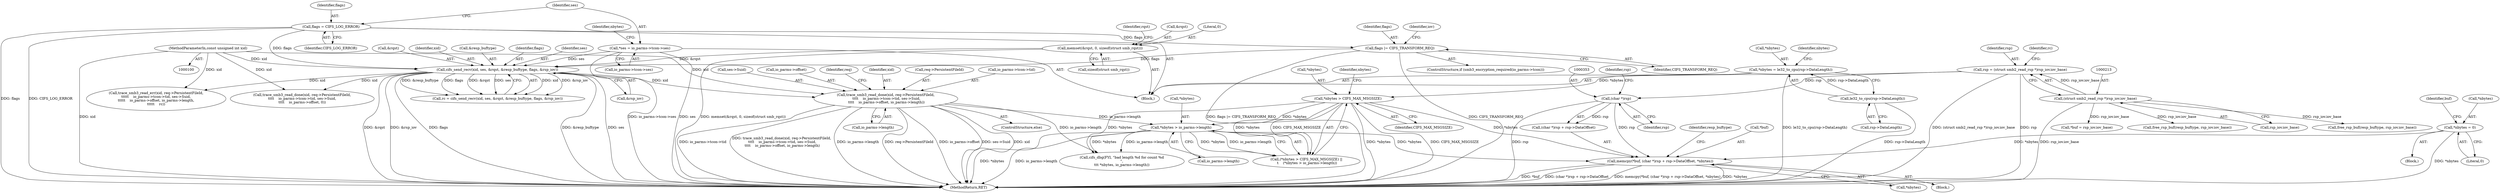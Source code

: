 digraph "0_linux_088aaf17aa79300cab14dbee2569c58cfafd7d6e@API" {
"1000348" [label="(Call,memcpy(*buf, (char *)rsp + rsp->DataOffset, *nbytes))"];
"1000352" [label="(Call,(char *)rsp)"];
"1000210" [label="(Call,rsp = (struct smb2_read_rsp *)rsp_iov.iov_base)"];
"1000212" [label="(Call,(struct smb2_read_rsp *)rsp_iov.iov_base)"];
"1000317" [label="(Call,*nbytes > CIFS_MAX_MSGSIZE)"];
"1000308" [label="(Call,*nbytes = le32_to_cpu(rsp->DataLength))"];
"1000311" [label="(Call,le32_to_cpu(rsp->DataLength))"];
"1000321" [label="(Call,*nbytes > io_parms->length)"];
"1000287" [label="(Call,trace_smb3_read_done(xid, req->PersistentFileId,\n \t\t\t\t    io_parms->tcon->tid, ses->Suid,\n \t\t\t\t    io_parms->offset, io_parms->length))"];
"1000200" [label="(Call,cifs_send_recv(xid, ses, &rqst, &resp_buftype, flags, &rsp_iov))"];
"1000101" [label="(MethodParameterIn,const unsigned int xid)"];
"1000130" [label="(Call,*ses = io_parms->tcon->ses)"];
"1000182" [label="(Call,memset(&rqst, 0, sizeof(struct smb_rqst)))"];
"1000163" [label="(Call,flags |= CIFS_TRANSFORM_REQ)"];
"1000126" [label="(Call,flags = CIFS_LOG_ERROR)"];
"1000340" [label="(Call,*nbytes = 0)"];
"1000214" [label="(Call,rsp_iov.iov_base)"];
"1000218" [label="(Identifier,rc)"];
"1000341" [label="(Call,*nbytes)"];
"1000322" [label="(Call,*nbytes)"];
"1000183" [label="(Call,&rqst)"];
"1000297" [label="(Call,ses->Suid)"];
"1000321" [label="(Call,*nbytes > io_parms->length)"];
"1000211" [label="(Identifier,rsp)"];
"1000130" [label="(Call,*ses = io_parms->tcon->ses)"];
"1000200" [label="(Call,cifs_send_recv(xid, ses, &rqst, &resp_buftype, flags, &rsp_iov))"];
"1000139" [label="(Identifier,nbytes)"];
"1000158" [label="(ControlStructure,if (smb3_encryption_required(io_parms->tcon)))"];
"1000311" [label="(Call,le32_to_cpu(rsp->DataLength))"];
"1000207" [label="(Identifier,flags)"];
"1000165" [label="(Identifier,CIFS_TRANSFORM_REQ)"];
"1000323" [label="(Identifier,nbytes)"];
"1000163" [label="(Call,flags |= CIFS_TRANSFORM_REQ)"];
"1000317" [label="(Call,*nbytes > CIFS_MAX_MSGSIZE)"];
"1000202" [label="(Identifier,ses)"];
"1000169" [label="(Identifier,iov)"];
"1000286" [label="(ControlStructure,else)"];
"1000208" [label="(Call,&rsp_iov)"];
"1000300" [label="(Call,io_parms->offset)"];
"1000349" [label="(Call,*buf)"];
"1000320" [label="(Identifier,CIFS_MAX_MSGSIZE)"];
"1000106" [label="(Block,)"];
"1000307" [label="(Identifier,req)"];
"1000212" [label="(Call,(struct smb2_read_rsp *)rsp_iov.iov_base)"];
"1000235" [label="(Call,trace_smb3_read_err(xid, req->PersistentFileId,\n\t\t\t\t\t    io_parms->tcon->tid, ses->Suid,\n\t\t\t\t\t    io_parms->offset, io_parms->length,\n\t\t\t\t\t    rc))"];
"1000203" [label="(Call,&rqst)"];
"1000356" [label="(Identifier,rsp)"];
"1000328" [label="(Call,cifs_dbg(FYI, \"bad length %d for count %d\n\",\n\t\t\t *nbytes, io_parms->length))"];
"1000358" [label="(Call,*nbytes)"];
"1000132" [label="(Call,io_parms->tcon->ses)"];
"1000288" [label="(Identifier,xid)"];
"1000201" [label="(Identifier,xid)"];
"1000324" [label="(Call,io_parms->length)"];
"1000273" [label="(Call,free_rsp_buf(resp_buftype, rsp_iov.iov_base))"];
"1000210" [label="(Call,rsp = (struct smb2_read_rsp *)rsp_iov.iov_base)"];
"1000312" [label="(Call,rsp->DataLength)"];
"1000256" [label="(Call,trace_smb3_read_done(xid, req->PersistentFileId,\n\t\t\t\t    io_parms->tcon->tid, ses->Suid,\n\t\t\t\t    io_parms->offset, 0))"];
"1000371" [label="(Call,*buf = rsp_iov.iov_base)"];
"1000289" [label="(Call,req->PersistentFileId)"];
"1000303" [label="(Call,io_parms->length)"];
"1000346" [label="(Identifier,buf)"];
"1000126" [label="(Call,flags = CIFS_LOG_ERROR)"];
"1000292" [label="(Call,io_parms->tcon->tid)"];
"1000186" [label="(Call,sizeof(struct smb_rqst))"];
"1000185" [label="(Literal,0)"];
"1000352" [label="(Call,(char *)rsp)"];
"1000287" [label="(Call,trace_smb3_read_done(xid, req->PersistentFileId,\n \t\t\t\t    io_parms->tcon->tid, ses->Suid,\n \t\t\t\t    io_parms->offset, io_parms->length))"];
"1000308" [label="(Call,*nbytes = le32_to_cpu(rsp->DataLength))"];
"1000354" [label="(Identifier,rsp)"];
"1000198" [label="(Call,rc = cifs_send_recv(xid, ses, &rqst, &resp_buftype, flags, &rsp_iov))"];
"1000128" [label="(Identifier,CIFS_LOG_ERROR)"];
"1000340" [label="(Call,*nbytes = 0)"];
"1000316" [label="(Call,(*nbytes > CIFS_MAX_MSGSIZE) ||\n \t    (*nbytes > io_parms->length))"];
"1000190" [label="(Identifier,rqst)"];
"1000318" [label="(Call,*nbytes)"];
"1000319" [label="(Identifier,nbytes)"];
"1000327" [label="(Block,)"];
"1000348" [label="(Call,memcpy(*buf, (char *)rsp + rsp->DataOffset, *nbytes))"];
"1000361" [label="(Identifier,resp_buftype)"];
"1000351" [label="(Call,(char *)rsp + rsp->DataOffset)"];
"1000205" [label="(Call,&resp_buftype)"];
"1000164" [label="(Identifier,flags)"];
"1000131" [label="(Identifier,ses)"];
"1000396" [label="(MethodReturn,RET)"];
"1000127" [label="(Identifier,flags)"];
"1000182" [label="(Call,memset(&rqst, 0, sizeof(struct smb_rqst)))"];
"1000360" [label="(Call,free_rsp_buf(resp_buftype, rsp_iov.iov_base))"];
"1000343" [label="(Literal,0)"];
"1000101" [label="(MethodParameterIn,const unsigned int xid)"];
"1000347" [label="(Block,)"];
"1000309" [label="(Call,*nbytes)"];
"1000348" -> "1000347"  [label="AST: "];
"1000348" -> "1000358"  [label="CFG: "];
"1000349" -> "1000348"  [label="AST: "];
"1000351" -> "1000348"  [label="AST: "];
"1000358" -> "1000348"  [label="AST: "];
"1000361" -> "1000348"  [label="CFG: "];
"1000348" -> "1000396"  [label="DDG: *buf"];
"1000348" -> "1000396"  [label="DDG: (char *)rsp + rsp->DataOffset"];
"1000348" -> "1000396"  [label="DDG: memcpy(*buf, (char *)rsp + rsp->DataOffset, *nbytes)"];
"1000348" -> "1000396"  [label="DDG: *nbytes"];
"1000352" -> "1000348"  [label="DDG: rsp"];
"1000317" -> "1000348"  [label="DDG: *nbytes"];
"1000321" -> "1000348"  [label="DDG: *nbytes"];
"1000340" -> "1000348"  [label="DDG: *nbytes"];
"1000352" -> "1000351"  [label="AST: "];
"1000352" -> "1000354"  [label="CFG: "];
"1000353" -> "1000352"  [label="AST: "];
"1000354" -> "1000352"  [label="AST: "];
"1000356" -> "1000352"  [label="CFG: "];
"1000352" -> "1000396"  [label="DDG: rsp"];
"1000352" -> "1000351"  [label="DDG: rsp"];
"1000210" -> "1000352"  [label="DDG: rsp"];
"1000210" -> "1000106"  [label="AST: "];
"1000210" -> "1000212"  [label="CFG: "];
"1000211" -> "1000210"  [label="AST: "];
"1000212" -> "1000210"  [label="AST: "];
"1000218" -> "1000210"  [label="CFG: "];
"1000210" -> "1000396"  [label="DDG: (struct smb2_read_rsp *)rsp_iov.iov_base"];
"1000210" -> "1000396"  [label="DDG: rsp"];
"1000212" -> "1000210"  [label="DDG: rsp_iov.iov_base"];
"1000212" -> "1000214"  [label="CFG: "];
"1000213" -> "1000212"  [label="AST: "];
"1000214" -> "1000212"  [label="AST: "];
"1000212" -> "1000396"  [label="DDG: rsp_iov.iov_base"];
"1000212" -> "1000273"  [label="DDG: rsp_iov.iov_base"];
"1000212" -> "1000360"  [label="DDG: rsp_iov.iov_base"];
"1000212" -> "1000371"  [label="DDG: rsp_iov.iov_base"];
"1000317" -> "1000316"  [label="AST: "];
"1000317" -> "1000320"  [label="CFG: "];
"1000318" -> "1000317"  [label="AST: "];
"1000320" -> "1000317"  [label="AST: "];
"1000323" -> "1000317"  [label="CFG: "];
"1000316" -> "1000317"  [label="CFG: "];
"1000317" -> "1000396"  [label="DDG: *nbytes"];
"1000317" -> "1000396"  [label="DDG: CIFS_MAX_MSGSIZE"];
"1000317" -> "1000316"  [label="DDG: *nbytes"];
"1000317" -> "1000316"  [label="DDG: CIFS_MAX_MSGSIZE"];
"1000308" -> "1000317"  [label="DDG: *nbytes"];
"1000317" -> "1000321"  [label="DDG: *nbytes"];
"1000317" -> "1000328"  [label="DDG: *nbytes"];
"1000308" -> "1000106"  [label="AST: "];
"1000308" -> "1000311"  [label="CFG: "];
"1000309" -> "1000308"  [label="AST: "];
"1000311" -> "1000308"  [label="AST: "];
"1000319" -> "1000308"  [label="CFG: "];
"1000308" -> "1000396"  [label="DDG: le32_to_cpu(rsp->DataLength)"];
"1000311" -> "1000308"  [label="DDG: rsp->DataLength"];
"1000311" -> "1000312"  [label="CFG: "];
"1000312" -> "1000311"  [label="AST: "];
"1000311" -> "1000396"  [label="DDG: rsp->DataLength"];
"1000321" -> "1000316"  [label="AST: "];
"1000321" -> "1000324"  [label="CFG: "];
"1000322" -> "1000321"  [label="AST: "];
"1000324" -> "1000321"  [label="AST: "];
"1000316" -> "1000321"  [label="CFG: "];
"1000321" -> "1000396"  [label="DDG: io_parms->length"];
"1000321" -> "1000396"  [label="DDG: *nbytes"];
"1000321" -> "1000316"  [label="DDG: *nbytes"];
"1000321" -> "1000316"  [label="DDG: io_parms->length"];
"1000287" -> "1000321"  [label="DDG: io_parms->length"];
"1000321" -> "1000328"  [label="DDG: *nbytes"];
"1000321" -> "1000328"  [label="DDG: io_parms->length"];
"1000287" -> "1000286"  [label="AST: "];
"1000287" -> "1000303"  [label="CFG: "];
"1000288" -> "1000287"  [label="AST: "];
"1000289" -> "1000287"  [label="AST: "];
"1000292" -> "1000287"  [label="AST: "];
"1000297" -> "1000287"  [label="AST: "];
"1000300" -> "1000287"  [label="AST: "];
"1000303" -> "1000287"  [label="AST: "];
"1000307" -> "1000287"  [label="CFG: "];
"1000287" -> "1000396"  [label="DDG: io_parms->tcon->tid"];
"1000287" -> "1000396"  [label="DDG: trace_smb3_read_done(xid, req->PersistentFileId,\n \t\t\t\t    io_parms->tcon->tid, ses->Suid,\n \t\t\t\t    io_parms->offset, io_parms->length)"];
"1000287" -> "1000396"  [label="DDG: io_parms->length"];
"1000287" -> "1000396"  [label="DDG: req->PersistentFileId"];
"1000287" -> "1000396"  [label="DDG: io_parms->offset"];
"1000287" -> "1000396"  [label="DDG: ses->Suid"];
"1000287" -> "1000396"  [label="DDG: xid"];
"1000200" -> "1000287"  [label="DDG: xid"];
"1000101" -> "1000287"  [label="DDG: xid"];
"1000287" -> "1000328"  [label="DDG: io_parms->length"];
"1000200" -> "1000198"  [label="AST: "];
"1000200" -> "1000208"  [label="CFG: "];
"1000201" -> "1000200"  [label="AST: "];
"1000202" -> "1000200"  [label="AST: "];
"1000203" -> "1000200"  [label="AST: "];
"1000205" -> "1000200"  [label="AST: "];
"1000207" -> "1000200"  [label="AST: "];
"1000208" -> "1000200"  [label="AST: "];
"1000198" -> "1000200"  [label="CFG: "];
"1000200" -> "1000396"  [label="DDG: &rqst"];
"1000200" -> "1000396"  [label="DDG: &rsp_iov"];
"1000200" -> "1000396"  [label="DDG: flags"];
"1000200" -> "1000396"  [label="DDG: &resp_buftype"];
"1000200" -> "1000396"  [label="DDG: ses"];
"1000200" -> "1000198"  [label="DDG: xid"];
"1000200" -> "1000198"  [label="DDG: &rsp_iov"];
"1000200" -> "1000198"  [label="DDG: &resp_buftype"];
"1000200" -> "1000198"  [label="DDG: flags"];
"1000200" -> "1000198"  [label="DDG: &rqst"];
"1000200" -> "1000198"  [label="DDG: ses"];
"1000101" -> "1000200"  [label="DDG: xid"];
"1000130" -> "1000200"  [label="DDG: ses"];
"1000182" -> "1000200"  [label="DDG: &rqst"];
"1000163" -> "1000200"  [label="DDG: flags"];
"1000126" -> "1000200"  [label="DDG: flags"];
"1000200" -> "1000235"  [label="DDG: xid"];
"1000200" -> "1000256"  [label="DDG: xid"];
"1000101" -> "1000100"  [label="AST: "];
"1000101" -> "1000396"  [label="DDG: xid"];
"1000101" -> "1000235"  [label="DDG: xid"];
"1000101" -> "1000256"  [label="DDG: xid"];
"1000130" -> "1000106"  [label="AST: "];
"1000130" -> "1000132"  [label="CFG: "];
"1000131" -> "1000130"  [label="AST: "];
"1000132" -> "1000130"  [label="AST: "];
"1000139" -> "1000130"  [label="CFG: "];
"1000130" -> "1000396"  [label="DDG: io_parms->tcon->ses"];
"1000130" -> "1000396"  [label="DDG: ses"];
"1000182" -> "1000106"  [label="AST: "];
"1000182" -> "1000186"  [label="CFG: "];
"1000183" -> "1000182"  [label="AST: "];
"1000185" -> "1000182"  [label="AST: "];
"1000186" -> "1000182"  [label="AST: "];
"1000190" -> "1000182"  [label="CFG: "];
"1000182" -> "1000396"  [label="DDG: memset(&rqst, 0, sizeof(struct smb_rqst))"];
"1000163" -> "1000158"  [label="AST: "];
"1000163" -> "1000165"  [label="CFG: "];
"1000164" -> "1000163"  [label="AST: "];
"1000165" -> "1000163"  [label="AST: "];
"1000169" -> "1000163"  [label="CFG: "];
"1000163" -> "1000396"  [label="DDG: flags |= CIFS_TRANSFORM_REQ"];
"1000163" -> "1000396"  [label="DDG: CIFS_TRANSFORM_REQ"];
"1000126" -> "1000163"  [label="DDG: flags"];
"1000126" -> "1000106"  [label="AST: "];
"1000126" -> "1000128"  [label="CFG: "];
"1000127" -> "1000126"  [label="AST: "];
"1000128" -> "1000126"  [label="AST: "];
"1000131" -> "1000126"  [label="CFG: "];
"1000126" -> "1000396"  [label="DDG: flags"];
"1000126" -> "1000396"  [label="DDG: CIFS_LOG_ERROR"];
"1000340" -> "1000327"  [label="AST: "];
"1000340" -> "1000343"  [label="CFG: "];
"1000341" -> "1000340"  [label="AST: "];
"1000343" -> "1000340"  [label="AST: "];
"1000346" -> "1000340"  [label="CFG: "];
"1000340" -> "1000396"  [label="DDG: *nbytes"];
}
